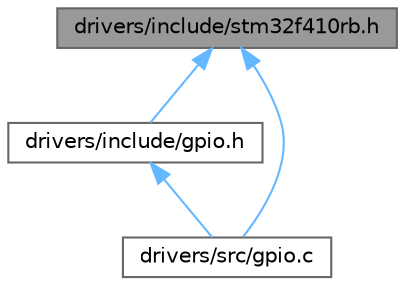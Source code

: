 digraph "drivers/include/stm32f410rb.h"
{
 // LATEX_PDF_SIZE
  bgcolor="transparent";
  edge [fontname=Helvetica,fontsize=10,labelfontname=Helvetica,labelfontsize=10];
  node [fontname=Helvetica,fontsize=10,shape=box,height=0.2,width=0.4];
  Node1 [label="drivers/include/stm32f410rb.h",height=0.2,width=0.4,color="gray40", fillcolor="grey60", style="filled", fontcolor="black",tooltip=" "];
  Node1 -> Node2 [dir="back",color="steelblue1",style="solid"];
  Node2 [label="drivers/include/gpio.h",height=0.2,width=0.4,color="grey40", fillcolor="white", style="filled",URL="$d6/d7c/gpio_8h.html",tooltip=" "];
  Node2 -> Node3 [dir="back",color="steelblue1",style="solid"];
  Node3 [label="drivers/src/gpio.c",height=0.2,width=0.4,color="grey40", fillcolor="white", style="filled",URL="$d8/da0/gpio_8c.html",tooltip=" "];
  Node1 -> Node3 [dir="back",color="steelblue1",style="solid"];
}
